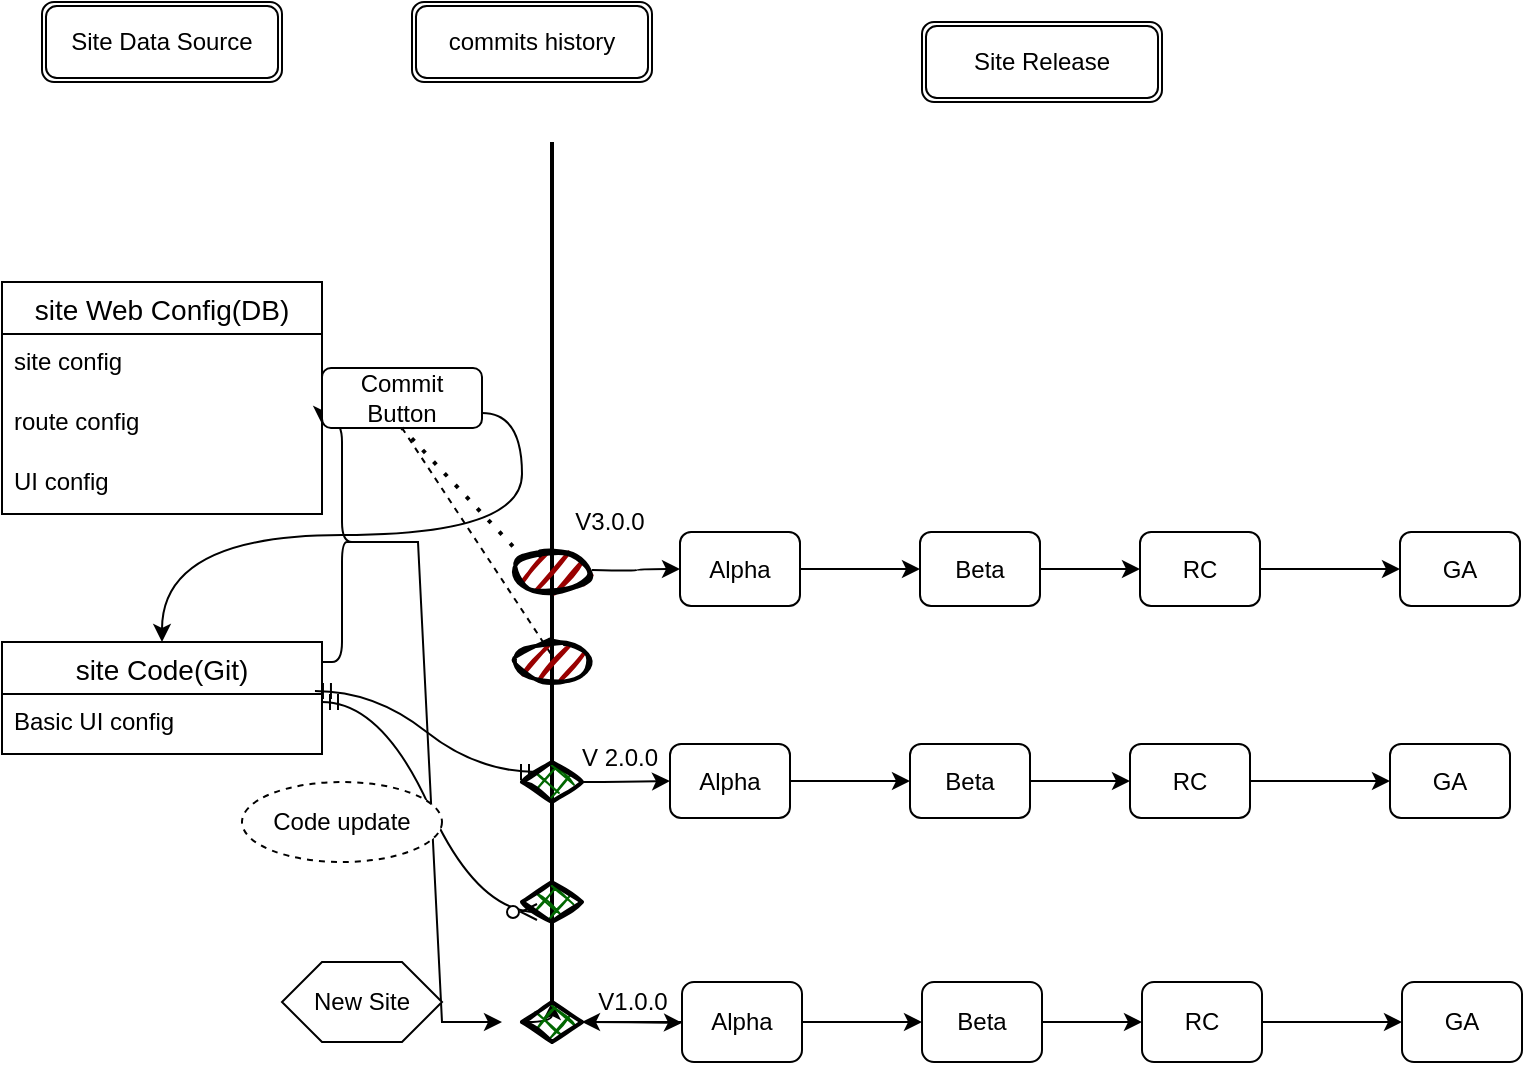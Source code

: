 <mxfile version="15.8.8" type="github">
  <diagram id="R2lEEEUBdFMjLlhIrx00" name="Page-1">
    <mxGraphModel dx="1221" dy="575" grid="1" gridSize="10" guides="1" tooltips="1" connect="1" arrows="1" fold="1" page="1" pageScale="1" pageWidth="850" pageHeight="1100" math="0" shadow="0" extFonts="Permanent Marker^https://fonts.googleapis.com/css?family=Permanent+Marker">
      <root>
        <mxCell id="0" />
        <mxCell id="1" parent="0" />
        <mxCell id="lT0vyQ4dc75wHIpq4xm1-1" value="" style="line;strokeWidth=2;direction=south;html=1;" vertex="1" parent="1">
          <mxGeometry x="290" y="200" width="10" height="430" as="geometry" />
        </mxCell>
        <mxCell id="lT0vyQ4dc75wHIpq4xm1-2" value="commits history" style="shape=ext;double=1;rounded=1;whiteSpace=wrap;html=1;" vertex="1" parent="1">
          <mxGeometry x="225" y="130" width="120" height="40" as="geometry" />
        </mxCell>
        <mxCell id="lT0vyQ4dc75wHIpq4xm1-19" value="site Web Config(DB)" style="swimlane;fontStyle=0;childLayout=stackLayout;horizontal=1;startSize=26;horizontalStack=0;resizeParent=1;resizeParentMax=0;resizeLast=0;collapsible=1;marginBottom=0;align=center;fontSize=14;" vertex="1" parent="1">
          <mxGeometry x="20" y="270" width="160" height="116" as="geometry" />
        </mxCell>
        <mxCell id="lT0vyQ4dc75wHIpq4xm1-20" value="site config" style="text;strokeColor=none;fillColor=none;spacingLeft=4;spacingRight=4;overflow=hidden;rotatable=0;points=[[0,0.5],[1,0.5]];portConstraint=eastwest;fontSize=12;" vertex="1" parent="lT0vyQ4dc75wHIpq4xm1-19">
          <mxGeometry y="26" width="160" height="30" as="geometry" />
        </mxCell>
        <mxCell id="lT0vyQ4dc75wHIpq4xm1-21" value="route config" style="text;strokeColor=none;fillColor=none;spacingLeft=4;spacingRight=4;overflow=hidden;rotatable=0;points=[[0,0.5],[1,0.5]];portConstraint=eastwest;fontSize=12;" vertex="1" parent="lT0vyQ4dc75wHIpq4xm1-19">
          <mxGeometry y="56" width="160" height="30" as="geometry" />
        </mxCell>
        <mxCell id="lT0vyQ4dc75wHIpq4xm1-22" value="UI config" style="text;strokeColor=none;fillColor=none;spacingLeft=4;spacingRight=4;overflow=hidden;rotatable=0;points=[[0,0.5],[1,0.5]];portConstraint=eastwest;fontSize=12;" vertex="1" parent="lT0vyQ4dc75wHIpq4xm1-19">
          <mxGeometry y="86" width="160" height="30" as="geometry" />
        </mxCell>
        <mxCell id="lT0vyQ4dc75wHIpq4xm1-28" value="site Code(Git)" style="swimlane;fontStyle=0;childLayout=stackLayout;horizontal=1;startSize=26;horizontalStack=0;resizeParent=1;resizeParentMax=0;resizeLast=0;collapsible=1;marginBottom=0;align=center;fontSize=14;" vertex="1" parent="1">
          <mxGeometry x="20" y="450" width="160" height="56" as="geometry" />
        </mxCell>
        <mxCell id="lT0vyQ4dc75wHIpq4xm1-30" value="Basic UI config" style="text;strokeColor=none;fillColor=none;spacingLeft=4;spacingRight=4;overflow=hidden;rotatable=0;points=[[0,0.5],[1,0.5]];portConstraint=eastwest;fontSize=12;" vertex="1" parent="lT0vyQ4dc75wHIpq4xm1-28">
          <mxGeometry y="26" width="160" height="30" as="geometry" />
        </mxCell>
        <mxCell id="lT0vyQ4dc75wHIpq4xm1-32" value="Site Release" style="shape=ext;double=1;rounded=1;whiteSpace=wrap;html=1;" vertex="1" parent="1">
          <mxGeometry x="480" y="140" width="120" height="40" as="geometry" />
        </mxCell>
        <mxCell id="lT0vyQ4dc75wHIpq4xm1-33" value="Site Data Source" style="shape=ext;double=1;rounded=1;whiteSpace=wrap;html=1;" vertex="1" parent="1">
          <mxGeometry x="40" y="130" width="120" height="40" as="geometry" />
        </mxCell>
        <mxCell id="lT0vyQ4dc75wHIpq4xm1-59" style="edgeStyle=orthogonalEdgeStyle;curved=1;rounded=0;orthogonalLoop=1;jettySize=auto;html=1;exitX=0.1;exitY=0.5;exitDx=0;exitDy=0;exitPerimeter=0;entryX=1;entryY=0.5;entryDx=0;entryDy=0;entryPerimeter=0;startArrow=none;" edge="1" parent="1" source="lT0vyQ4dc75wHIpq4xm1-35" target="lT0vyQ4dc75wHIpq4xm1-1">
          <mxGeometry relative="1" as="geometry" />
        </mxCell>
        <mxCell id="lT0vyQ4dc75wHIpq4xm1-108" style="edgeStyle=entityRelationEdgeStyle;rounded=0;orthogonalLoop=1;jettySize=auto;html=1;exitX=0.1;exitY=0.5;exitDx=0;exitDy=0;exitPerimeter=0;" edge="1" parent="1" source="lT0vyQ4dc75wHIpq4xm1-43">
          <mxGeometry relative="1" as="geometry">
            <mxPoint x="270" y="640" as="targetPoint" />
          </mxGeometry>
        </mxCell>
        <mxCell id="lT0vyQ4dc75wHIpq4xm1-118" style="edgeStyle=orthogonalEdgeStyle;curved=1;rounded=0;orthogonalLoop=1;jettySize=auto;html=1;exitX=0.5;exitY=0;exitDx=0;exitDy=0;entryX=1;entryY=0.5;entryDx=0;entryDy=0;" edge="1" parent="1" source="lT0vyQ4dc75wHIpq4xm1-43" target="lT0vyQ4dc75wHIpq4xm1-21">
          <mxGeometry relative="1" as="geometry" />
        </mxCell>
        <mxCell id="lT0vyQ4dc75wHIpq4xm1-43" value="" style="shape=curlyBracket;whiteSpace=wrap;html=1;rounded=1;flipH=1;" vertex="1" parent="1">
          <mxGeometry x="180" y="340" width="20" height="120" as="geometry" />
        </mxCell>
        <mxCell id="lT0vyQ4dc75wHIpq4xm1-45" value="New Site" style="shape=hexagon;perimeter=hexagonPerimeter2;whiteSpace=wrap;html=1;fixedSize=1;" vertex="1" parent="1">
          <mxGeometry x="160" y="610" width="80" height="40" as="geometry" />
        </mxCell>
        <mxCell id="lT0vyQ4dc75wHIpq4xm1-50" value="V1.0.0" style="text;html=1;align=center;verticalAlign=middle;resizable=0;points=[];autosize=1;strokeColor=none;fillColor=none;" vertex="1" parent="1">
          <mxGeometry x="310" y="620" width="50" height="20" as="geometry" />
        </mxCell>
        <mxCell id="lT0vyQ4dc75wHIpq4xm1-67" style="edgeStyle=orthogonalEdgeStyle;curved=1;rounded=0;orthogonalLoop=1;jettySize=auto;html=1;exitX=1;exitY=0.5;exitDx=0;exitDy=0;" edge="1" parent="1" source="lT0vyQ4dc75wHIpq4xm1-35">
          <mxGeometry relative="1" as="geometry">
            <mxPoint x="360" y="640.429" as="targetPoint" />
          </mxGeometry>
        </mxCell>
        <mxCell id="lT0vyQ4dc75wHIpq4xm1-35" value="" style="rhombus;whiteSpace=wrap;html=1;strokeWidth=2;fillWeight=-1;hachureGap=8;fillStyle=cross-hatch;fillColor=#006600;sketch=1;" vertex="1" parent="1">
          <mxGeometry x="280" y="630" width="30" height="20" as="geometry" />
        </mxCell>
        <mxCell id="lT0vyQ4dc75wHIpq4xm1-74" value="" style="edgeStyle=orthogonalEdgeStyle;curved=1;rounded=0;orthogonalLoop=1;jettySize=auto;html=1;" edge="1" parent="1" source="lT0vyQ4dc75wHIpq4xm1-70" target="lT0vyQ4dc75wHIpq4xm1-35">
          <mxGeometry relative="1" as="geometry" />
        </mxCell>
        <mxCell id="lT0vyQ4dc75wHIpq4xm1-79" style="edgeStyle=orthogonalEdgeStyle;curved=1;rounded=0;orthogonalLoop=1;jettySize=auto;html=1;exitX=1;exitY=0.5;exitDx=0;exitDy=0;entryX=0;entryY=0.5;entryDx=0;entryDy=0;" edge="1" parent="1" source="lT0vyQ4dc75wHIpq4xm1-70" target="lT0vyQ4dc75wHIpq4xm1-75">
          <mxGeometry relative="1" as="geometry" />
        </mxCell>
        <mxCell id="lT0vyQ4dc75wHIpq4xm1-70" value="Alpha" style="rounded=1;whiteSpace=wrap;html=1;" vertex="1" parent="1">
          <mxGeometry x="360" y="620" width="60" height="40" as="geometry" />
        </mxCell>
        <mxCell id="lT0vyQ4dc75wHIpq4xm1-80" style="edgeStyle=orthogonalEdgeStyle;curved=1;rounded=0;orthogonalLoop=1;jettySize=auto;html=1;exitX=1;exitY=0.5;exitDx=0;exitDy=0;entryX=0;entryY=0.5;entryDx=0;entryDy=0;" edge="1" parent="1" source="lT0vyQ4dc75wHIpq4xm1-75" target="lT0vyQ4dc75wHIpq4xm1-76">
          <mxGeometry relative="1" as="geometry" />
        </mxCell>
        <mxCell id="lT0vyQ4dc75wHIpq4xm1-75" value="Beta" style="rounded=1;whiteSpace=wrap;html=1;" vertex="1" parent="1">
          <mxGeometry x="480" y="620" width="60" height="40" as="geometry" />
        </mxCell>
        <mxCell id="lT0vyQ4dc75wHIpq4xm1-81" style="edgeStyle=orthogonalEdgeStyle;curved=1;rounded=0;orthogonalLoop=1;jettySize=auto;html=1;exitX=1;exitY=0.5;exitDx=0;exitDy=0;entryX=0;entryY=0.5;entryDx=0;entryDy=0;" edge="1" parent="1" source="lT0vyQ4dc75wHIpq4xm1-76" target="lT0vyQ4dc75wHIpq4xm1-77">
          <mxGeometry relative="1" as="geometry" />
        </mxCell>
        <mxCell id="lT0vyQ4dc75wHIpq4xm1-76" value="RC" style="rounded=1;whiteSpace=wrap;html=1;" vertex="1" parent="1">
          <mxGeometry x="590" y="620" width="60" height="40" as="geometry" />
        </mxCell>
        <mxCell id="lT0vyQ4dc75wHIpq4xm1-77" value="GA" style="rounded=1;whiteSpace=wrap;html=1;" vertex="1" parent="1">
          <mxGeometry x="720" y="620" width="60" height="40" as="geometry" />
        </mxCell>
        <mxCell id="lT0vyQ4dc75wHIpq4xm1-103" style="edgeStyle=orthogonalEdgeStyle;curved=1;rounded=0;orthogonalLoop=1;jettySize=auto;html=1;exitX=1;exitY=0.5;exitDx=0;exitDy=0;entryX=0;entryY=0.5;entryDx=0;entryDy=0;" edge="1" parent="1" source="lT0vyQ4dc75wHIpq4xm1-82" target="lT0vyQ4dc75wHIpq4xm1-93">
          <mxGeometry relative="1" as="geometry" />
        </mxCell>
        <mxCell id="lT0vyQ4dc75wHIpq4xm1-82" value="" style="rhombus;whiteSpace=wrap;html=1;strokeWidth=2;fillWeight=-1;hachureGap=8;fillStyle=cross-hatch;fillColor=#006600;sketch=1;" vertex="1" parent="1">
          <mxGeometry x="280" y="510" width="30" height="20" as="geometry" />
        </mxCell>
        <mxCell id="lT0vyQ4dc75wHIpq4xm1-92" style="edgeStyle=orthogonalEdgeStyle;curved=1;rounded=0;orthogonalLoop=1;jettySize=auto;html=1;exitX=1;exitY=0.5;exitDx=0;exitDy=0;entryX=0;entryY=0.5;entryDx=0;entryDy=0;" edge="1" parent="1" source="lT0vyQ4dc75wHIpq4xm1-93" target="lT0vyQ4dc75wHIpq4xm1-95">
          <mxGeometry relative="1" as="geometry" />
        </mxCell>
        <mxCell id="lT0vyQ4dc75wHIpq4xm1-93" value="Alpha" style="rounded=1;whiteSpace=wrap;html=1;" vertex="1" parent="1">
          <mxGeometry x="354" y="501" width="60" height="37" as="geometry" />
        </mxCell>
        <mxCell id="lT0vyQ4dc75wHIpq4xm1-94" style="edgeStyle=orthogonalEdgeStyle;curved=1;rounded=0;orthogonalLoop=1;jettySize=auto;html=1;exitX=1;exitY=0.5;exitDx=0;exitDy=0;entryX=0;entryY=0.5;entryDx=0;entryDy=0;" edge="1" parent="1" source="lT0vyQ4dc75wHIpq4xm1-95" target="lT0vyQ4dc75wHIpq4xm1-97">
          <mxGeometry relative="1" as="geometry" />
        </mxCell>
        <mxCell id="lT0vyQ4dc75wHIpq4xm1-95" value="Beta" style="rounded=1;whiteSpace=wrap;html=1;" vertex="1" parent="1">
          <mxGeometry x="474" y="501" width="60" height="37" as="geometry" />
        </mxCell>
        <mxCell id="lT0vyQ4dc75wHIpq4xm1-96" style="edgeStyle=orthogonalEdgeStyle;curved=1;rounded=0;orthogonalLoop=1;jettySize=auto;html=1;exitX=1;exitY=0.5;exitDx=0;exitDy=0;entryX=0;entryY=0.5;entryDx=0;entryDy=0;" edge="1" parent="1" source="lT0vyQ4dc75wHIpq4xm1-97" target="lT0vyQ4dc75wHIpq4xm1-98">
          <mxGeometry relative="1" as="geometry" />
        </mxCell>
        <mxCell id="lT0vyQ4dc75wHIpq4xm1-97" value="RC" style="rounded=1;whiteSpace=wrap;html=1;" vertex="1" parent="1">
          <mxGeometry x="584" y="501" width="60" height="37" as="geometry" />
        </mxCell>
        <mxCell id="lT0vyQ4dc75wHIpq4xm1-98" value="GA" style="rounded=1;whiteSpace=wrap;html=1;" vertex="1" parent="1">
          <mxGeometry x="714" y="501" width="60" height="37" as="geometry" />
        </mxCell>
        <mxCell id="lT0vyQ4dc75wHIpq4xm1-105" value="V 2.0.0" style="text;html=1;strokeColor=none;fillColor=none;align=center;verticalAlign=middle;whiteSpace=wrap;rounded=0;" vertex="1" parent="1">
          <mxGeometry x="299" y="493" width="60" height="30" as="geometry" />
        </mxCell>
        <mxCell id="lT0vyQ4dc75wHIpq4xm1-106" value="" style="rhombus;whiteSpace=wrap;html=1;strokeWidth=2;fillWeight=-1;hachureGap=8;fillStyle=cross-hatch;fillColor=#006600;sketch=1;" vertex="1" parent="1">
          <mxGeometry x="280" y="570" width="30" height="20" as="geometry" />
        </mxCell>
        <mxCell id="lT0vyQ4dc75wHIpq4xm1-113" value="" style="edgeStyle=entityRelationEdgeStyle;fontSize=12;html=1;endArrow=ERmandOne;startArrow=ERmandOne;rounded=0;curved=1;entryX=0;entryY=0;entryDx=0;entryDy=0;exitX=0.978;exitY=-0.052;exitDx=0;exitDy=0;exitPerimeter=0;" edge="1" parent="1" source="lT0vyQ4dc75wHIpq4xm1-30" target="lT0vyQ4dc75wHIpq4xm1-82">
          <mxGeometry width="100" height="100" relative="1" as="geometry">
            <mxPoint x="200" y="470" as="sourcePoint" />
            <mxPoint x="300" y="370" as="targetPoint" />
          </mxGeometry>
        </mxCell>
        <mxCell id="lT0vyQ4dc75wHIpq4xm1-114" value="" style="edgeStyle=entityRelationEdgeStyle;fontSize=12;html=1;endArrow=ERzeroToMany;startArrow=ERmandOne;rounded=0;curved=1;entryX=0;entryY=1;entryDx=0;entryDy=0;" edge="1" parent="1" target="lT0vyQ4dc75wHIpq4xm1-106">
          <mxGeometry width="100" height="100" relative="1" as="geometry">
            <mxPoint x="180" y="480" as="sourcePoint" />
            <mxPoint x="300" y="370" as="targetPoint" />
          </mxGeometry>
        </mxCell>
        <mxCell id="lT0vyQ4dc75wHIpq4xm1-115" value="Code update" style="ellipse;whiteSpace=wrap;html=1;align=center;dashed=1;" vertex="1" parent="1">
          <mxGeometry x="140" y="520" width="100" height="40" as="geometry" />
        </mxCell>
        <mxCell id="lT0vyQ4dc75wHIpq4xm1-117" value="" style="endArrow=none;dashed=1;html=1;rounded=0;curved=1;exitX=0.5;exitY=1;exitDx=0;exitDy=0;entryX=0.598;entryY=0.476;entryDx=0;entryDy=0;entryPerimeter=0;" edge="1" parent="1" source="lT0vyQ4dc75wHIpq4xm1-120" target="lT0vyQ4dc75wHIpq4xm1-1">
          <mxGeometry width="50" height="50" relative="1" as="geometry">
            <mxPoint x="270" y="400" as="sourcePoint" />
            <mxPoint x="320" y="350" as="targetPoint" />
          </mxGeometry>
        </mxCell>
        <mxCell id="lT0vyQ4dc75wHIpq4xm1-137" style="edgeStyle=orthogonalEdgeStyle;curved=1;rounded=0;orthogonalLoop=1;jettySize=auto;html=1;exitX=1;exitY=0.75;exitDx=0;exitDy=0;entryX=0.5;entryY=0;entryDx=0;entryDy=0;" edge="1" parent="1" source="lT0vyQ4dc75wHIpq4xm1-120" target="lT0vyQ4dc75wHIpq4xm1-28">
          <mxGeometry relative="1" as="geometry" />
        </mxCell>
        <mxCell id="lT0vyQ4dc75wHIpq4xm1-120" value="Commit Button" style="rounded=1;whiteSpace=wrap;html=1;" vertex="1" parent="1">
          <mxGeometry x="180" y="313" width="80" height="30" as="geometry" />
        </mxCell>
        <mxCell id="lT0vyQ4dc75wHIpq4xm1-122" value="" style="ellipse;whiteSpace=wrap;html=1;strokeWidth=2;fillWeight=2;hachureGap=8;fillColor=#990000;fillStyle=dots;sketch=1;" vertex="1" parent="1">
          <mxGeometry x="275" y="450" width="40" height="20" as="geometry" />
        </mxCell>
        <mxCell id="lT0vyQ4dc75wHIpq4xm1-123" value="" style="ellipse;whiteSpace=wrap;html=1;strokeWidth=2;fillWeight=2;hachureGap=8;fillColor=#990000;fillStyle=dots;sketch=1;" vertex="1" parent="1">
          <mxGeometry x="275" y="405" width="40" height="20" as="geometry" />
        </mxCell>
        <mxCell id="lT0vyQ4dc75wHIpq4xm1-124" style="edgeStyle=orthogonalEdgeStyle;curved=1;rounded=0;orthogonalLoop=1;jettySize=auto;html=1;exitX=1;exitY=0.5;exitDx=0;exitDy=0;entryX=0;entryY=0.5;entryDx=0;entryDy=0;" edge="1" parent="1" target="lT0vyQ4dc75wHIpq4xm1-126">
          <mxGeometry relative="1" as="geometry">
            <mxPoint x="315" y="414" as="sourcePoint" />
          </mxGeometry>
        </mxCell>
        <mxCell id="lT0vyQ4dc75wHIpq4xm1-125" style="edgeStyle=orthogonalEdgeStyle;curved=1;rounded=0;orthogonalLoop=1;jettySize=auto;html=1;exitX=1;exitY=0.5;exitDx=0;exitDy=0;entryX=0;entryY=0.5;entryDx=0;entryDy=0;" edge="1" parent="1" source="lT0vyQ4dc75wHIpq4xm1-126" target="lT0vyQ4dc75wHIpq4xm1-128">
          <mxGeometry relative="1" as="geometry" />
        </mxCell>
        <mxCell id="lT0vyQ4dc75wHIpq4xm1-126" value="Alpha" style="rounded=1;whiteSpace=wrap;html=1;" vertex="1" parent="1">
          <mxGeometry x="359" y="395" width="60" height="37" as="geometry" />
        </mxCell>
        <mxCell id="lT0vyQ4dc75wHIpq4xm1-127" style="edgeStyle=orthogonalEdgeStyle;curved=1;rounded=0;orthogonalLoop=1;jettySize=auto;html=1;exitX=1;exitY=0.5;exitDx=0;exitDy=0;entryX=0;entryY=0.5;entryDx=0;entryDy=0;" edge="1" parent="1" source="lT0vyQ4dc75wHIpq4xm1-128" target="lT0vyQ4dc75wHIpq4xm1-130">
          <mxGeometry relative="1" as="geometry" />
        </mxCell>
        <mxCell id="lT0vyQ4dc75wHIpq4xm1-128" value="Beta" style="rounded=1;whiteSpace=wrap;html=1;" vertex="1" parent="1">
          <mxGeometry x="479" y="395" width="60" height="37" as="geometry" />
        </mxCell>
        <mxCell id="lT0vyQ4dc75wHIpq4xm1-129" style="edgeStyle=orthogonalEdgeStyle;curved=1;rounded=0;orthogonalLoop=1;jettySize=auto;html=1;exitX=1;exitY=0.5;exitDx=0;exitDy=0;entryX=0;entryY=0.5;entryDx=0;entryDy=0;" edge="1" parent="1" source="lT0vyQ4dc75wHIpq4xm1-130" target="lT0vyQ4dc75wHIpq4xm1-131">
          <mxGeometry relative="1" as="geometry" />
        </mxCell>
        <mxCell id="lT0vyQ4dc75wHIpq4xm1-130" value="RC" style="rounded=1;whiteSpace=wrap;html=1;" vertex="1" parent="1">
          <mxGeometry x="589" y="395" width="60" height="37" as="geometry" />
        </mxCell>
        <mxCell id="lT0vyQ4dc75wHIpq4xm1-131" value="GA" style="rounded=1;whiteSpace=wrap;html=1;" vertex="1" parent="1">
          <mxGeometry x="719" y="395" width="60" height="37" as="geometry" />
        </mxCell>
        <mxCell id="lT0vyQ4dc75wHIpq4xm1-133" value="V3.0.0" style="text;html=1;strokeColor=none;fillColor=none;align=center;verticalAlign=middle;whiteSpace=wrap;rounded=0;" vertex="1" parent="1">
          <mxGeometry x="294" y="375" width="60" height="30" as="geometry" />
        </mxCell>
        <mxCell id="lT0vyQ4dc75wHIpq4xm1-138" value="" style="endArrow=none;dashed=1;html=1;dashPattern=1 3;strokeWidth=2;rounded=0;curved=1;entryX=0.5;entryY=1;entryDx=0;entryDy=0;exitX=0;exitY=0;exitDx=0;exitDy=0;" edge="1" parent="1" source="lT0vyQ4dc75wHIpq4xm1-123" target="lT0vyQ4dc75wHIpq4xm1-120">
          <mxGeometry width="50" height="50" relative="1" as="geometry">
            <mxPoint x="270" y="400" as="sourcePoint" />
            <mxPoint x="320" y="350" as="targetPoint" />
          </mxGeometry>
        </mxCell>
      </root>
    </mxGraphModel>
  </diagram>
</mxfile>
